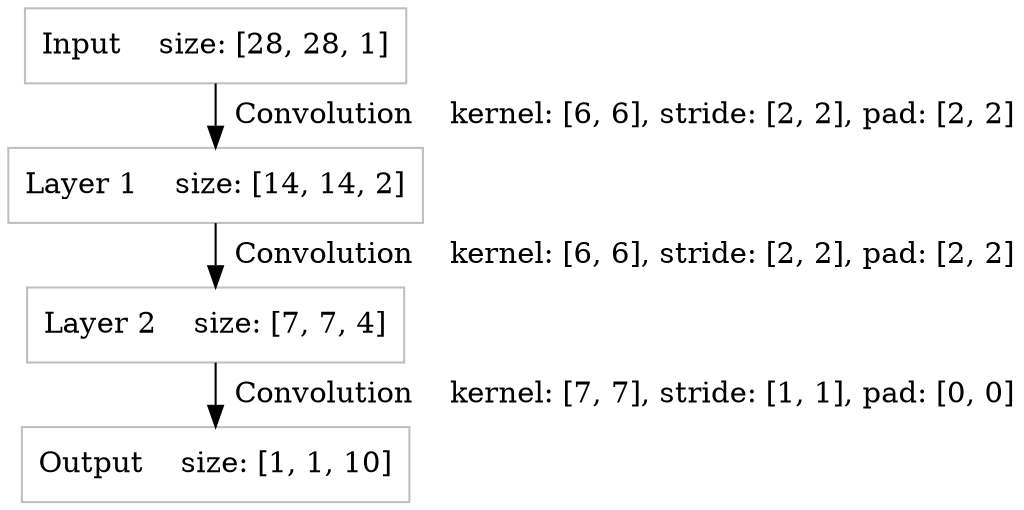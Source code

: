 digraph nn{

edge[
	_color = pink
	nodesep = 0.005
	ranksep = 0.005
	weight = 0.005
	height = 0.005
]
node[
	shape = rectangle 
	color = gray 
	_style = filled
	_width = 0.1
	_height = 0.1
	label = ""
	nodesep = 0.005
	ranksep = 0.005
]
graph[
	nodesep = 0.005
	ranksep = 0.005
	_rankdir = LR
]

Input [label="Input    size: [28, 28, 1]"]
Layer1 [label="Layer 1    size: [14, 14, 2]"]
Layer2 [label="Layer 2    size: [7, 7, 4]"]
Output [label="Output    size: [1, 1, 10]"]

Input->Layer1 [label="  Convolution    kernel: [6, 6], stride: [2, 2], pad: [2, 2]"]
Layer1->Layer2 [label="  Convolution    kernel: [6, 6], stride: [2, 2], pad: [2, 2]"]
Layer2->Output [label="  Convolution    kernel: [7, 7], stride: [1, 1], pad: [0, 0]"]
}
